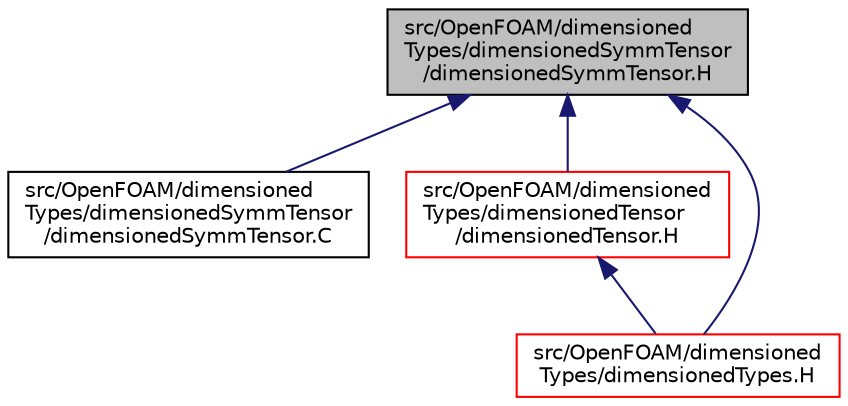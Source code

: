 digraph "src/OpenFOAM/dimensionedTypes/dimensionedSymmTensor/dimensionedSymmTensor.H"
{
  bgcolor="transparent";
  edge [fontname="Helvetica",fontsize="10",labelfontname="Helvetica",labelfontsize="10"];
  node [fontname="Helvetica",fontsize="10",shape=record];
  Node130 [label="src/OpenFOAM/dimensioned\lTypes/dimensionedSymmTensor\l/dimensionedSymmTensor.H",height=0.2,width=0.4,color="black", fillcolor="grey75", style="filled", fontcolor="black"];
  Node130 -> Node131 [dir="back",color="midnightblue",fontsize="10",style="solid",fontname="Helvetica"];
  Node131 [label="src/OpenFOAM/dimensioned\lTypes/dimensionedSymmTensor\l/dimensionedSymmTensor.C",height=0.2,width=0.4,color="black",URL="$a10073.html"];
  Node130 -> Node132 [dir="back",color="midnightblue",fontsize="10",style="solid",fontname="Helvetica"];
  Node132 [label="src/OpenFOAM/dimensioned\lTypes/dimensionedTensor\l/dimensionedTensor.H",height=0.2,width=0.4,color="red",URL="$a10082.html"];
  Node132 -> Node138 [dir="back",color="midnightblue",fontsize="10",style="solid",fontname="Helvetica"];
  Node138 [label="src/OpenFOAM/dimensioned\lTypes/dimensionedTypes.H",height=0.2,width=0.4,color="red",URL="$a10091.html"];
  Node130 -> Node138 [dir="back",color="midnightblue",fontsize="10",style="solid",fontname="Helvetica"];
}
